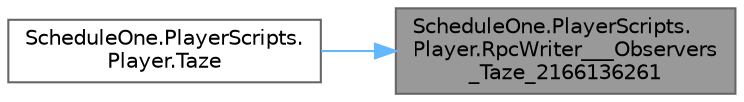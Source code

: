 digraph "ScheduleOne.PlayerScripts.Player.RpcWriter___Observers_Taze_2166136261"
{
 // LATEX_PDF_SIZE
  bgcolor="transparent";
  edge [fontname=Helvetica,fontsize=10,labelfontname=Helvetica,labelfontsize=10];
  node [fontname=Helvetica,fontsize=10,shape=box,height=0.2,width=0.4];
  rankdir="RL";
  Node1 [id="Node000001",label="ScheduleOne.PlayerScripts.\lPlayer.RpcWriter___Observers\l_Taze_2166136261",height=0.2,width=0.4,color="gray40", fillcolor="grey60", style="filled", fontcolor="black",tooltip=" "];
  Node1 -> Node2 [id="edge1_Node000001_Node000002",dir="back",color="steelblue1",style="solid",tooltip=" "];
  Node2 [id="Node000002",label="ScheduleOne.PlayerScripts.\lPlayer.Taze",height=0.2,width=0.4,color="grey40", fillcolor="white", style="filled",URL="$class_schedule_one_1_1_player_scripts_1_1_player.html#ad40ee2ed70c52e4863505ed285c873bd",tooltip=" "];
}
